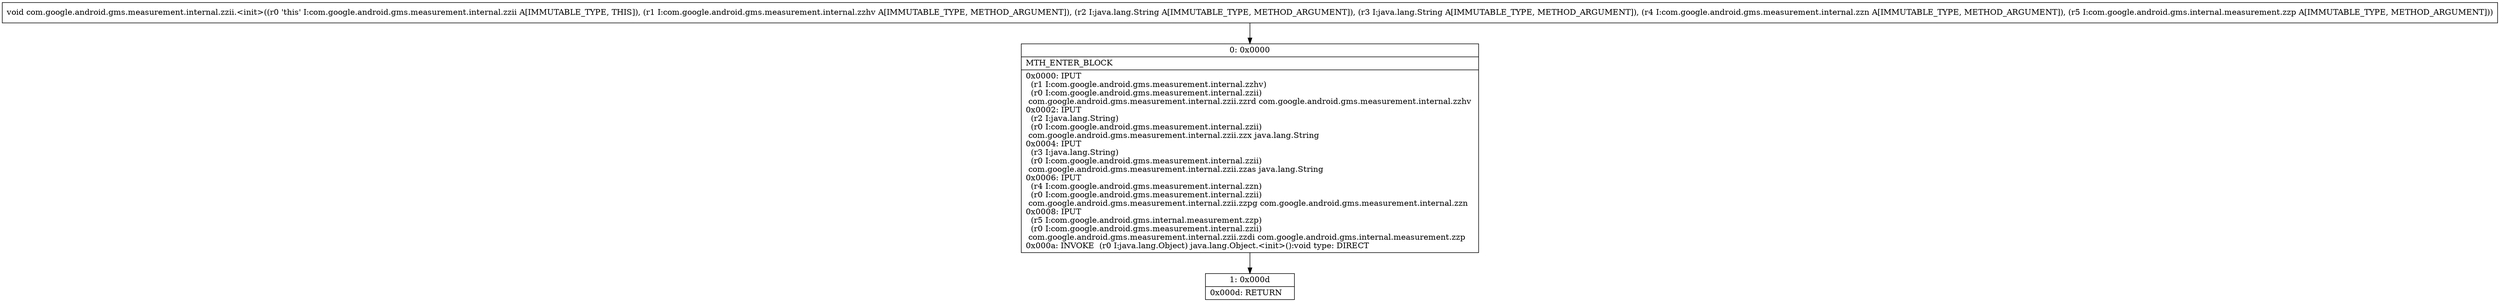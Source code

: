 digraph "CFG forcom.google.android.gms.measurement.internal.zzii.\<init\>(Lcom\/google\/android\/gms\/measurement\/internal\/zzhv;Ljava\/lang\/String;Ljava\/lang\/String;Lcom\/google\/android\/gms\/measurement\/internal\/zzn;Lcom\/google\/android\/gms\/internal\/measurement\/zzp;)V" {
Node_0 [shape=record,label="{0\:\ 0x0000|MTH_ENTER_BLOCK\l|0x0000: IPUT  \l  (r1 I:com.google.android.gms.measurement.internal.zzhv)\l  (r0 I:com.google.android.gms.measurement.internal.zzii)\l com.google.android.gms.measurement.internal.zzii.zzrd com.google.android.gms.measurement.internal.zzhv \l0x0002: IPUT  \l  (r2 I:java.lang.String)\l  (r0 I:com.google.android.gms.measurement.internal.zzii)\l com.google.android.gms.measurement.internal.zzii.zzx java.lang.String \l0x0004: IPUT  \l  (r3 I:java.lang.String)\l  (r0 I:com.google.android.gms.measurement.internal.zzii)\l com.google.android.gms.measurement.internal.zzii.zzas java.lang.String \l0x0006: IPUT  \l  (r4 I:com.google.android.gms.measurement.internal.zzn)\l  (r0 I:com.google.android.gms.measurement.internal.zzii)\l com.google.android.gms.measurement.internal.zzii.zzpg com.google.android.gms.measurement.internal.zzn \l0x0008: IPUT  \l  (r5 I:com.google.android.gms.internal.measurement.zzp)\l  (r0 I:com.google.android.gms.measurement.internal.zzii)\l com.google.android.gms.measurement.internal.zzii.zzdi com.google.android.gms.internal.measurement.zzp \l0x000a: INVOKE  (r0 I:java.lang.Object) java.lang.Object.\<init\>():void type: DIRECT \l}"];
Node_1 [shape=record,label="{1\:\ 0x000d|0x000d: RETURN   \l}"];
MethodNode[shape=record,label="{void com.google.android.gms.measurement.internal.zzii.\<init\>((r0 'this' I:com.google.android.gms.measurement.internal.zzii A[IMMUTABLE_TYPE, THIS]), (r1 I:com.google.android.gms.measurement.internal.zzhv A[IMMUTABLE_TYPE, METHOD_ARGUMENT]), (r2 I:java.lang.String A[IMMUTABLE_TYPE, METHOD_ARGUMENT]), (r3 I:java.lang.String A[IMMUTABLE_TYPE, METHOD_ARGUMENT]), (r4 I:com.google.android.gms.measurement.internal.zzn A[IMMUTABLE_TYPE, METHOD_ARGUMENT]), (r5 I:com.google.android.gms.internal.measurement.zzp A[IMMUTABLE_TYPE, METHOD_ARGUMENT])) }"];
MethodNode -> Node_0;
Node_0 -> Node_1;
}

